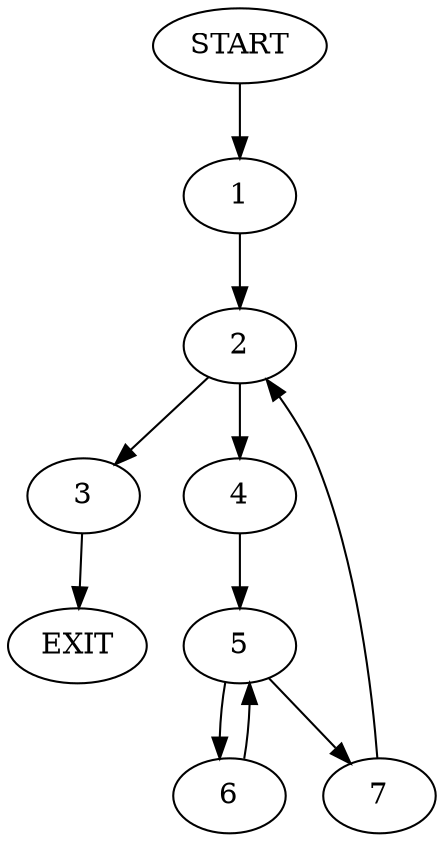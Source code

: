 digraph {
0 [label="START"]
8 [label="EXIT"]
0 -> 1
1 -> 2
2 -> 3
2 -> 4
3 -> 8
4 -> 5
5 -> 6
5 -> 7
7 -> 2
6 -> 5
}

